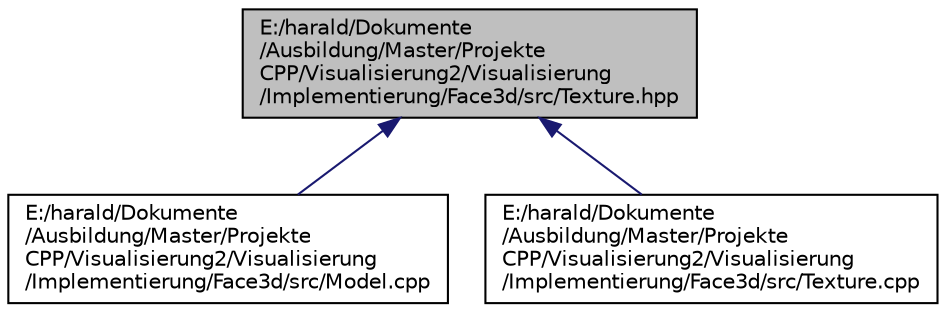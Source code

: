 digraph "E:/harald/Dokumente/Ausbildung/Master/ProjekteCPP/Visualisierung2/Visualisierung/Implementierung/Face3d/src/Texture.hpp"
{
  edge [fontname="Helvetica",fontsize="10",labelfontname="Helvetica",labelfontsize="10"];
  node [fontname="Helvetica",fontsize="10",shape=record];
  Node1 [label="E:/harald/Dokumente\l/Ausbildung/Master/Projekte\lCPP/Visualisierung2/Visualisierung\l/Implementierung/Face3d/src/Texture.hpp",height=0.2,width=0.4,color="black", fillcolor="grey75", style="filled", fontcolor="black"];
  Node1 -> Node2 [dir="back",color="midnightblue",fontsize="10",style="solid"];
  Node2 [label="E:/harald/Dokumente\l/Ausbildung/Master/Projekte\lCPP/Visualisierung2/Visualisierung\l/Implementierung/Face3d/src/Model.cpp",height=0.2,width=0.4,color="black", fillcolor="white", style="filled",URL="$_model_8cpp.html"];
  Node1 -> Node3 [dir="back",color="midnightblue",fontsize="10",style="solid"];
  Node3 [label="E:/harald/Dokumente\l/Ausbildung/Master/Projekte\lCPP/Visualisierung2/Visualisierung\l/Implementierung/Face3d/src/Texture.cpp",height=0.2,width=0.4,color="black", fillcolor="white", style="filled",URL="$_texture_8cpp.html"];
}
